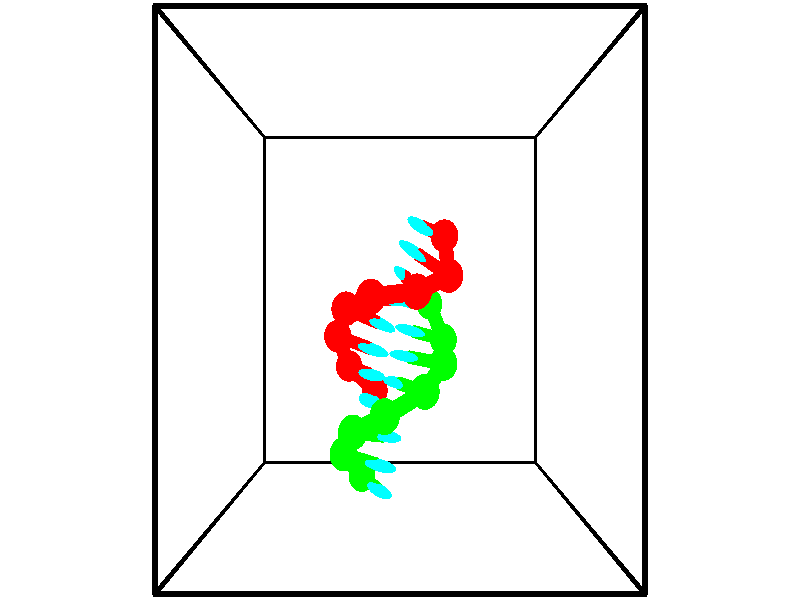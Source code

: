 // switches for output
#declare DRAW_BASES = 1; // possible values are 0, 1; only relevant for DNA ribbons
#declare DRAW_BASES_TYPE = 3; // possible values are 1, 2, 3; only relevant for DNA ribbons
#declare DRAW_FOG = 0; // set to 1 to enable fog

#include "colors.inc"

#include "transforms.inc"
background { rgb <1, 1, 1>}

#default {
   normal{
       ripples 0.25
       frequency 0.20
       turbulence 0.2
       lambda 5
   }
	finish {
		phong 0.1
		phong_size 40.
	}
}

// original window dimensions: 1024x640


// camera settings

camera {
	sky <-0, 1, 0>
	up <-0, 1, 0>
	right 1.6 * <1, 0, 0>
	location <2.5, 2.5, 11.1562>
	look_at <2.5, 2.5, 2.5>
	direction <0, 0, -8.6562>
	angle 67.0682
}


# declare cpy_camera_pos = <2.5, 2.5, 11.1562>;
# if (DRAW_FOG = 1)
fog {
	fog_type 2
	up vnormalize(cpy_camera_pos)
	color rgbt<1,1,1,0.3>
	distance 1e-5
	fog_alt 3e-3
	fog_offset 4
}
# end


// LIGHTS

# declare lum = 6;
global_settings {
	ambient_light rgb lum * <0.05, 0.05, 0.05>
	max_trace_level 15
}# declare cpy_direct_light_amount = 0.25;
light_source
{	1000 * <-1, -1, 1>,
	rgb lum * cpy_direct_light_amount
	parallel
}

light_source
{	1000 * <1, 1, -1>,
	rgb lum * cpy_direct_light_amount
	parallel
}

// strand 0

// nucleotide -1

// particle -1
sphere {
	<3.304202, 3.465708, 0.223793> 0.250000
	pigment { color rgbt <1,0,0,0> }
	no_shadow
}
cylinder {
	<3.046894, 3.519480, 0.525292>,  <2.892509, 3.551743, 0.706191>, 0.100000
	pigment { color rgbt <1,0,0,0> }
	no_shadow
}
cylinder {
	<3.046894, 3.519480, 0.525292>,  <3.304202, 3.465708, 0.223793>, 0.100000
	pigment { color rgbt <1,0,0,0> }
	no_shadow
}

// particle -1
sphere {
	<3.046894, 3.519480, 0.525292> 0.100000
	pigment { color rgbt <1,0,0,0> }
	no_shadow
}
sphere {
	0, 1
	scale<0.080000,0.200000,0.300000>
	matrix <-0.530813, -0.787764, -0.312515,
		0.551764, -0.601129, 0.578101,
		-0.643269, 0.134429, 0.753747,
		2.853913, 3.559808, 0.751416>
	pigment { color rgbt <0,1,1,0> }
	no_shadow
}
cylinder {
	<3.343081, 2.852615, 0.721856>,  <3.304202, 3.465708, 0.223793>, 0.130000
	pigment { color rgbt <1,0,0,0> }
	no_shadow
}

// nucleotide -1

// particle -1
sphere {
	<3.343081, 2.852615, 0.721856> 0.250000
	pigment { color rgbt <1,0,0,0> }
	no_shadow
}
cylinder {
	<3.000484, 3.053171, 0.672811>,  <2.794927, 3.173505, 0.643384>, 0.100000
	pigment { color rgbt <1,0,0,0> }
	no_shadow
}
cylinder {
	<3.000484, 3.053171, 0.672811>,  <3.343081, 2.852615, 0.721856>, 0.100000
	pigment { color rgbt <1,0,0,0> }
	no_shadow
}

// particle -1
sphere {
	<3.000484, 3.053171, 0.672811> 0.100000
	pigment { color rgbt <1,0,0,0> }
	no_shadow
}
sphere {
	0, 1
	scale<0.080000,0.200000,0.300000>
	matrix <-0.454451, -0.845137, -0.281457,
		-0.244744, -0.185344, 0.951708,
		-0.856490, 0.501389, -0.122612,
		2.743537, 3.203588, 0.636027>
	pigment { color rgbt <0,1,1,0> }
	no_shadow
}
cylinder {
	<2.776911, 2.615677, 1.175906>,  <3.343081, 2.852615, 0.721856>, 0.130000
	pigment { color rgbt <1,0,0,0> }
	no_shadow
}

// nucleotide -1

// particle -1
sphere {
	<2.776911, 2.615677, 1.175906> 0.250000
	pigment { color rgbt <1,0,0,0> }
	no_shadow
}
cylinder {
	<2.664036, 2.752790, 0.817494>,  <2.596310, 2.835059, 0.602447>, 0.100000
	pigment { color rgbt <1,0,0,0> }
	no_shadow
}
cylinder {
	<2.664036, 2.752790, 0.817494>,  <2.776911, 2.615677, 1.175906>, 0.100000
	pigment { color rgbt <1,0,0,0> }
	no_shadow
}

// particle -1
sphere {
	<2.664036, 2.752790, 0.817494> 0.100000
	pigment { color rgbt <1,0,0,0> }
	no_shadow
}
sphere {
	0, 1
	scale<0.080000,0.200000,0.300000>
	matrix <-0.483369, -0.857574, -0.175844,
		-0.828688, 0.383492, 0.407689,
		-0.282189, 0.342784, -0.896029,
		2.579379, 2.855626, 0.548685>
	pigment { color rgbt <0,1,1,0> }
	no_shadow
}
cylinder {
	<2.015018, 2.547387, 1.051666>,  <2.776911, 2.615677, 1.175906>, 0.130000
	pigment { color rgbt <1,0,0,0> }
	no_shadow
}

// nucleotide -1

// particle -1
sphere {
	<2.015018, 2.547387, 1.051666> 0.250000
	pigment { color rgbt <1,0,0,0> }
	no_shadow
}
cylinder {
	<2.204502, 2.523748, 0.700187>,  <2.318193, 2.509565, 0.489301>, 0.100000
	pigment { color rgbt <1,0,0,0> }
	no_shadow
}
cylinder {
	<2.204502, 2.523748, 0.700187>,  <2.015018, 2.547387, 1.051666>, 0.100000
	pigment { color rgbt <1,0,0,0> }
	no_shadow
}

// particle -1
sphere {
	<2.204502, 2.523748, 0.700187> 0.100000
	pigment { color rgbt <1,0,0,0> }
	no_shadow
}
sphere {
	0, 1
	scale<0.080000,0.200000,0.300000>
	matrix <-0.318413, -0.941743, -0.108322,
		-0.821103, 0.331101, -0.464932,
		0.473712, -0.059097, -0.878695,
		2.346616, 2.506019, 0.436579>
	pigment { color rgbt <0,1,1,0> }
	no_shadow
}
cylinder {
	<1.558380, 2.373896, 0.656292>,  <2.015018, 2.547387, 1.051666>, 0.130000
	pigment { color rgbt <1,0,0,0> }
	no_shadow
}

// nucleotide -1

// particle -1
sphere {
	<1.558380, 2.373896, 0.656292> 0.250000
	pigment { color rgbt <1,0,0,0> }
	no_shadow
}
cylinder {
	<1.895409, 2.244967, 0.483698>,  <2.097626, 2.167609, 0.380141>, 0.100000
	pigment { color rgbt <1,0,0,0> }
	no_shadow
}
cylinder {
	<1.895409, 2.244967, 0.483698>,  <1.558380, 2.373896, 0.656292>, 0.100000
	pigment { color rgbt <1,0,0,0> }
	no_shadow
}

// particle -1
sphere {
	<1.895409, 2.244967, 0.483698> 0.100000
	pigment { color rgbt <1,0,0,0> }
	no_shadow
}
sphere {
	0, 1
	scale<0.080000,0.200000,0.300000>
	matrix <-0.416974, -0.897468, -0.143821,
		-0.340887, 0.301098, -0.890582,
		0.842573, -0.322323, -0.431485,
		2.148180, 2.148270, 0.354252>
	pigment { color rgbt <0,1,1,0> }
	no_shadow
}
cylinder {
	<1.360594, 1.948133, 0.092764>,  <1.558380, 2.373896, 0.656292>, 0.130000
	pigment { color rgbt <1,0,0,0> }
	no_shadow
}

// nucleotide -1

// particle -1
sphere {
	<1.360594, 1.948133, 0.092764> 0.250000
	pigment { color rgbt <1,0,0,0> }
	no_shadow
}
cylinder {
	<1.731392, 1.839247, 0.195974>,  <1.953871, 1.773915, 0.257901>, 0.100000
	pigment { color rgbt <1,0,0,0> }
	no_shadow
}
cylinder {
	<1.731392, 1.839247, 0.195974>,  <1.360594, 1.948133, 0.092764>, 0.100000
	pigment { color rgbt <1,0,0,0> }
	no_shadow
}

// particle -1
sphere {
	<1.731392, 1.839247, 0.195974> 0.100000
	pigment { color rgbt <1,0,0,0> }
	no_shadow
}
sphere {
	0, 1
	scale<0.080000,0.200000,0.300000>
	matrix <-0.241486, -0.959548, -0.144746,
		0.286992, 0.071869, -0.955233,
		0.926995, -0.272217, 0.258027,
		2.009490, 1.757582, 0.273382>
	pigment { color rgbt <0,1,1,0> }
	no_shadow
}
cylinder {
	<1.523993, 1.446273, -0.408331>,  <1.360594, 1.948133, 0.092764>, 0.130000
	pigment { color rgbt <1,0,0,0> }
	no_shadow
}

// nucleotide -1

// particle -1
sphere {
	<1.523993, 1.446273, -0.408331> 0.250000
	pigment { color rgbt <1,0,0,0> }
	no_shadow
}
cylinder {
	<1.784840, 1.397062, -0.109102>,  <1.941347, 1.367536, 0.070435>, 0.100000
	pigment { color rgbt <1,0,0,0> }
	no_shadow
}
cylinder {
	<1.784840, 1.397062, -0.109102>,  <1.523993, 1.446273, -0.408331>, 0.100000
	pigment { color rgbt <1,0,0,0> }
	no_shadow
}

// particle -1
sphere {
	<1.784840, 1.397062, -0.109102> 0.100000
	pigment { color rgbt <1,0,0,0> }
	no_shadow
}
sphere {
	0, 1
	scale<0.080000,0.200000,0.300000>
	matrix <-0.104506, -0.991913, -0.072027,
		0.750882, -0.031208, -0.659699,
		0.652116, -0.123026, 0.748071,
		1.980474, 1.360154, 0.115319>
	pigment { color rgbt <0,1,1,0> }
	no_shadow
}
cylinder {
	<2.009649, 1.035319, -0.589711>,  <1.523993, 1.446273, -0.408331>, 0.130000
	pigment { color rgbt <1,0,0,0> }
	no_shadow
}

// nucleotide -1

// particle -1
sphere {
	<2.009649, 1.035319, -0.589711> 0.250000
	pigment { color rgbt <1,0,0,0> }
	no_shadow
}
cylinder {
	<1.970673, 0.996880, -0.193475>,  <1.947287, 0.973816, 0.044267>, 0.100000
	pigment { color rgbt <1,0,0,0> }
	no_shadow
}
cylinder {
	<1.970673, 0.996880, -0.193475>,  <2.009649, 1.035319, -0.589711>, 0.100000
	pigment { color rgbt <1,0,0,0> }
	no_shadow
}

// particle -1
sphere {
	<1.970673, 0.996880, -0.193475> 0.100000
	pigment { color rgbt <1,0,0,0> }
	no_shadow
}
sphere {
	0, 1
	scale<0.080000,0.200000,0.300000>
	matrix <-0.291581, -0.948896, -0.120735,
		0.951570, -0.300602, 0.064439,
		-0.097439, -0.096099, 0.990591,
		1.941441, 0.968050, 0.103703>
	pigment { color rgbt <0,1,1,0> }
	no_shadow
}
// strand 1

// nucleotide -1

// particle -1
sphere {
	<1.786227, -0.246256, -0.178999> 0.250000
	pigment { color rgbt <0,1,0,0> }
	no_shadow
}
cylinder {
	<1.984360, -0.289407, 0.165792>,  <2.103240, -0.315298, 0.372667>, 0.100000
	pigment { color rgbt <0,1,0,0> }
	no_shadow
}
cylinder {
	<1.984360, -0.289407, 0.165792>,  <1.786227, -0.246256, -0.178999>, 0.100000
	pigment { color rgbt <0,1,0,0> }
	no_shadow
}

// particle -1
sphere {
	<1.984360, -0.289407, 0.165792> 0.100000
	pigment { color rgbt <0,1,0,0> }
	no_shadow
}
sphere {
	0, 1
	scale<0.080000,0.200000,0.300000>
	matrix <0.297627, 0.953280, -0.051725,
		-0.816127, 0.282169, 0.504298,
		0.495333, -0.107878, 0.861979,
		2.132960, -0.321770, 0.424386>
	pigment { color rgbt <0,1,1,0> }
	no_shadow
}
cylinder {
	<1.482948, 0.189999, 0.294110>,  <1.786227, -0.246255, -0.178999>, 0.130000
	pigment { color rgbt <0,1,0,0> }
	no_shadow
}

// nucleotide -1

// particle -1
sphere {
	<1.482948, 0.189999, 0.294110> 0.250000
	pigment { color rgbt <0,1,0,0> }
	no_shadow
}
cylinder {
	<1.861961, 0.116724, 0.398892>,  <2.089370, 0.072759, 0.461762>, 0.100000
	pigment { color rgbt <0,1,0,0> }
	no_shadow
}
cylinder {
	<1.861961, 0.116724, 0.398892>,  <1.482948, 0.189999, 0.294110>, 0.100000
	pigment { color rgbt <0,1,0,0> }
	no_shadow
}

// particle -1
sphere {
	<1.861961, 0.116724, 0.398892> 0.100000
	pigment { color rgbt <0,1,0,0> }
	no_shadow
}
sphere {
	0, 1
	scale<0.080000,0.200000,0.300000>
	matrix <0.183629, 0.982726, 0.023008,
		-0.261646, 0.026302, 0.964805,
		0.947534, -0.183186, 0.261956,
		2.146222, 0.061768, 0.477479>
	pigment { color rgbt <0,1,1,0> }
	no_shadow
}
cylinder {
	<1.693092, 0.618492, 0.863297>,  <1.482948, 0.189999, 0.294110>, 0.130000
	pigment { color rgbt <0,1,0,0> }
	no_shadow
}

// nucleotide -1

// particle -1
sphere {
	<1.693092, 0.618492, 0.863297> 0.250000
	pigment { color rgbt <0,1,0,0> }
	no_shadow
}
cylinder {
	<2.016396, 0.546263, 0.639114>,  <2.210378, 0.502926, 0.504605>, 0.100000
	pigment { color rgbt <0,1,0,0> }
	no_shadow
}
cylinder {
	<2.016396, 0.546263, 0.639114>,  <1.693092, 0.618492, 0.863297>, 0.100000
	pigment { color rgbt <0,1,0,0> }
	no_shadow
}

// particle -1
sphere {
	<2.016396, 0.546263, 0.639114> 0.100000
	pigment { color rgbt <0,1,0,0> }
	no_shadow
}
sphere {
	0, 1
	scale<0.080000,0.200000,0.300000>
	matrix <0.212145, 0.977198, -0.008899,
		0.549283, -0.111705, 0.828137,
		0.808259, -0.180573, -0.560455,
		2.258873, 0.492091, 0.470978>
	pigment { color rgbt <0,1,1,0> }
	no_shadow
}
cylinder {
	<2.245803, 0.902200, 1.223653>,  <1.693092, 0.618492, 0.863297>, 0.130000
	pigment { color rgbt <0,1,0,0> }
	no_shadow
}

// nucleotide -1

// particle -1
sphere {
	<2.245803, 0.902200, 1.223653> 0.250000
	pigment { color rgbt <0,1,0,0> }
	no_shadow
}
cylinder {
	<2.302444, 0.905088, 0.827694>,  <2.336429, 0.906820, 0.590119>, 0.100000
	pigment { color rgbt <0,1,0,0> }
	no_shadow
}
cylinder {
	<2.302444, 0.905088, 0.827694>,  <2.245803, 0.902200, 1.223653>, 0.100000
	pigment { color rgbt <0,1,0,0> }
	no_shadow
}

// particle -1
sphere {
	<2.302444, 0.905088, 0.827694> 0.100000
	pigment { color rgbt <0,1,0,0> }
	no_shadow
}
sphere {
	0, 1
	scale<0.080000,0.200000,0.300000>
	matrix <0.160263, 0.986615, 0.030120,
		0.976865, -0.162909, 0.138551,
		0.141603, 0.007219, -0.989897,
		2.344925, 0.907254, 0.530725>
	pigment { color rgbt <0,1,1,0> }
	no_shadow
}
cylinder {
	<2.917785, 1.210349, 0.981795>,  <2.245803, 0.902200, 1.223653>, 0.130000
	pigment { color rgbt <0,1,0,0> }
	no_shadow
}

// nucleotide -1

// particle -1
sphere {
	<2.917785, 1.210349, 0.981795> 0.250000
	pigment { color rgbt <0,1,0,0> }
	no_shadow
}
cylinder {
	<2.650139, 1.249579, 0.687132>,  <2.489551, 1.273117, 0.510334>, 0.100000
	pigment { color rgbt <0,1,0,0> }
	no_shadow
}
cylinder {
	<2.650139, 1.249579, 0.687132>,  <2.917785, 1.210349, 0.981795>, 0.100000
	pigment { color rgbt <0,1,0,0> }
	no_shadow
}

// particle -1
sphere {
	<2.650139, 1.249579, 0.687132> 0.100000
	pigment { color rgbt <0,1,0,0> }
	no_shadow
}
sphere {
	0, 1
	scale<0.080000,0.200000,0.300000>
	matrix <0.121712, 0.992331, 0.021563,
		0.733124, -0.075232, -0.675921,
		-0.669115, 0.098075, -0.736659,
		2.449404, 1.279001, 0.466134>
	pigment { color rgbt <0,1,1,0> }
	no_shadow
}
cylinder {
	<3.264048, 1.561253, 0.487909>,  <2.917785, 1.210349, 0.981795>, 0.130000
	pigment { color rgbt <0,1,0,0> }
	no_shadow
}

// nucleotide -1

// particle -1
sphere {
	<3.264048, 1.561253, 0.487909> 0.250000
	pigment { color rgbt <0,1,0,0> }
	no_shadow
}
cylinder {
	<2.883163, 1.614884, 0.378133>,  <2.654633, 1.647063, 0.312267>, 0.100000
	pigment { color rgbt <0,1,0,0> }
	no_shadow
}
cylinder {
	<2.883163, 1.614884, 0.378133>,  <3.264048, 1.561253, 0.487909>, 0.100000
	pigment { color rgbt <0,1,0,0> }
	no_shadow
}

// particle -1
sphere {
	<2.883163, 1.614884, 0.378133> 0.100000
	pigment { color rgbt <0,1,0,0> }
	no_shadow
}
sphere {
	0, 1
	scale<0.080000,0.200000,0.300000>
	matrix <0.162106, 0.983358, -0.082029,
		0.258874, -0.122597, -0.958100,
		-0.952211, 0.134079, -0.274439,
		2.597500, 1.655108, 0.295801>
	pigment { color rgbt <0,1,1,0> }
	no_shadow
}
cylinder {
	<3.314807, 1.880489, -0.170851>,  <3.264048, 1.561253, 0.487909>, 0.130000
	pigment { color rgbt <0,1,0,0> }
	no_shadow
}

// nucleotide -1

// particle -1
sphere {
	<3.314807, 1.880489, -0.170851> 0.250000
	pigment { color rgbt <0,1,0,0> }
	no_shadow
}
cylinder {
	<2.958168, 1.967112, -0.011775>,  <2.744185, 2.019085, 0.083671>, 0.100000
	pigment { color rgbt <0,1,0,0> }
	no_shadow
}
cylinder {
	<2.958168, 1.967112, -0.011775>,  <3.314807, 1.880489, -0.170851>, 0.100000
	pigment { color rgbt <0,1,0,0> }
	no_shadow
}

// particle -1
sphere {
	<2.958168, 1.967112, -0.011775> 0.100000
	pigment { color rgbt <0,1,0,0> }
	no_shadow
}
sphere {
	0, 1
	scale<0.080000,0.200000,0.300000>
	matrix <0.224519, 0.974094, -0.027070,
		-0.393250, 0.065154, -0.917120,
		-0.891597, 0.216557, 0.397691,
		2.690689, 2.032079, 0.107532>
	pigment { color rgbt <0,1,1,0> }
	no_shadow
}
cylinder {
	<3.072031, 2.434849, -0.590701>,  <3.314807, 1.880489, -0.170851>, 0.130000
	pigment { color rgbt <0,1,0,0> }
	no_shadow
}

// nucleotide -1

// particle -1
sphere {
	<3.072031, 2.434849, -0.590701> 0.250000
	pigment { color rgbt <0,1,0,0> }
	no_shadow
}
cylinder {
	<2.864227, 2.447230, -0.249139>,  <2.739545, 2.454659, -0.044202>, 0.100000
	pigment { color rgbt <0,1,0,0> }
	no_shadow
}
cylinder {
	<2.864227, 2.447230, -0.249139>,  <3.072031, 2.434849, -0.590701>, 0.100000
	pigment { color rgbt <0,1,0,0> }
	no_shadow
}

// particle -1
sphere {
	<2.864227, 2.447230, -0.249139> 0.100000
	pigment { color rgbt <0,1,0,0> }
	no_shadow
}
sphere {
	0, 1
	scale<0.080000,0.200000,0.300000>
	matrix <0.024844, 0.999468, -0.021115,
		-0.854104, 0.010245, -0.520001,
		-0.519508, 0.030953, 0.853905,
		2.708375, 2.456516, 0.007033>
	pigment { color rgbt <0,1,1,0> }
	no_shadow
}
// box output
cylinder {
	<0.000000, 0.000000, 0.000000>,  <5.000000, 0.000000, 0.000000>, 0.025000
	pigment { color rgbt <0,0,0,0> }
	no_shadow
}
cylinder {
	<0.000000, 0.000000, 0.000000>,  <0.000000, 5.000000, 0.000000>, 0.025000
	pigment { color rgbt <0,0,0,0> }
	no_shadow
}
cylinder {
	<0.000000, 0.000000, 0.000000>,  <0.000000, 0.000000, 5.000000>, 0.025000
	pigment { color rgbt <0,0,0,0> }
	no_shadow
}
cylinder {
	<5.000000, 5.000000, 5.000000>,  <0.000000, 5.000000, 5.000000>, 0.025000
	pigment { color rgbt <0,0,0,0> }
	no_shadow
}
cylinder {
	<5.000000, 5.000000, 5.000000>,  <5.000000, 0.000000, 5.000000>, 0.025000
	pigment { color rgbt <0,0,0,0> }
	no_shadow
}
cylinder {
	<5.000000, 5.000000, 5.000000>,  <5.000000, 5.000000, 0.000000>, 0.025000
	pigment { color rgbt <0,0,0,0> }
	no_shadow
}
cylinder {
	<0.000000, 0.000000, 5.000000>,  <0.000000, 5.000000, 5.000000>, 0.025000
	pigment { color rgbt <0,0,0,0> }
	no_shadow
}
cylinder {
	<0.000000, 0.000000, 5.000000>,  <5.000000, 0.000000, 5.000000>, 0.025000
	pigment { color rgbt <0,0,0,0> }
	no_shadow
}
cylinder {
	<5.000000, 5.000000, 0.000000>,  <0.000000, 5.000000, 0.000000>, 0.025000
	pigment { color rgbt <0,0,0,0> }
	no_shadow
}
cylinder {
	<5.000000, 5.000000, 0.000000>,  <5.000000, 0.000000, 0.000000>, 0.025000
	pigment { color rgbt <0,0,0,0> }
	no_shadow
}
cylinder {
	<5.000000, 0.000000, 5.000000>,  <5.000000, 0.000000, 0.000000>, 0.025000
	pigment { color rgbt <0,0,0,0> }
	no_shadow
}
cylinder {
	<0.000000, 5.000000, 0.000000>,  <0.000000, 5.000000, 5.000000>, 0.025000
	pigment { color rgbt <0,0,0,0> }
	no_shadow
}
// end of box output
